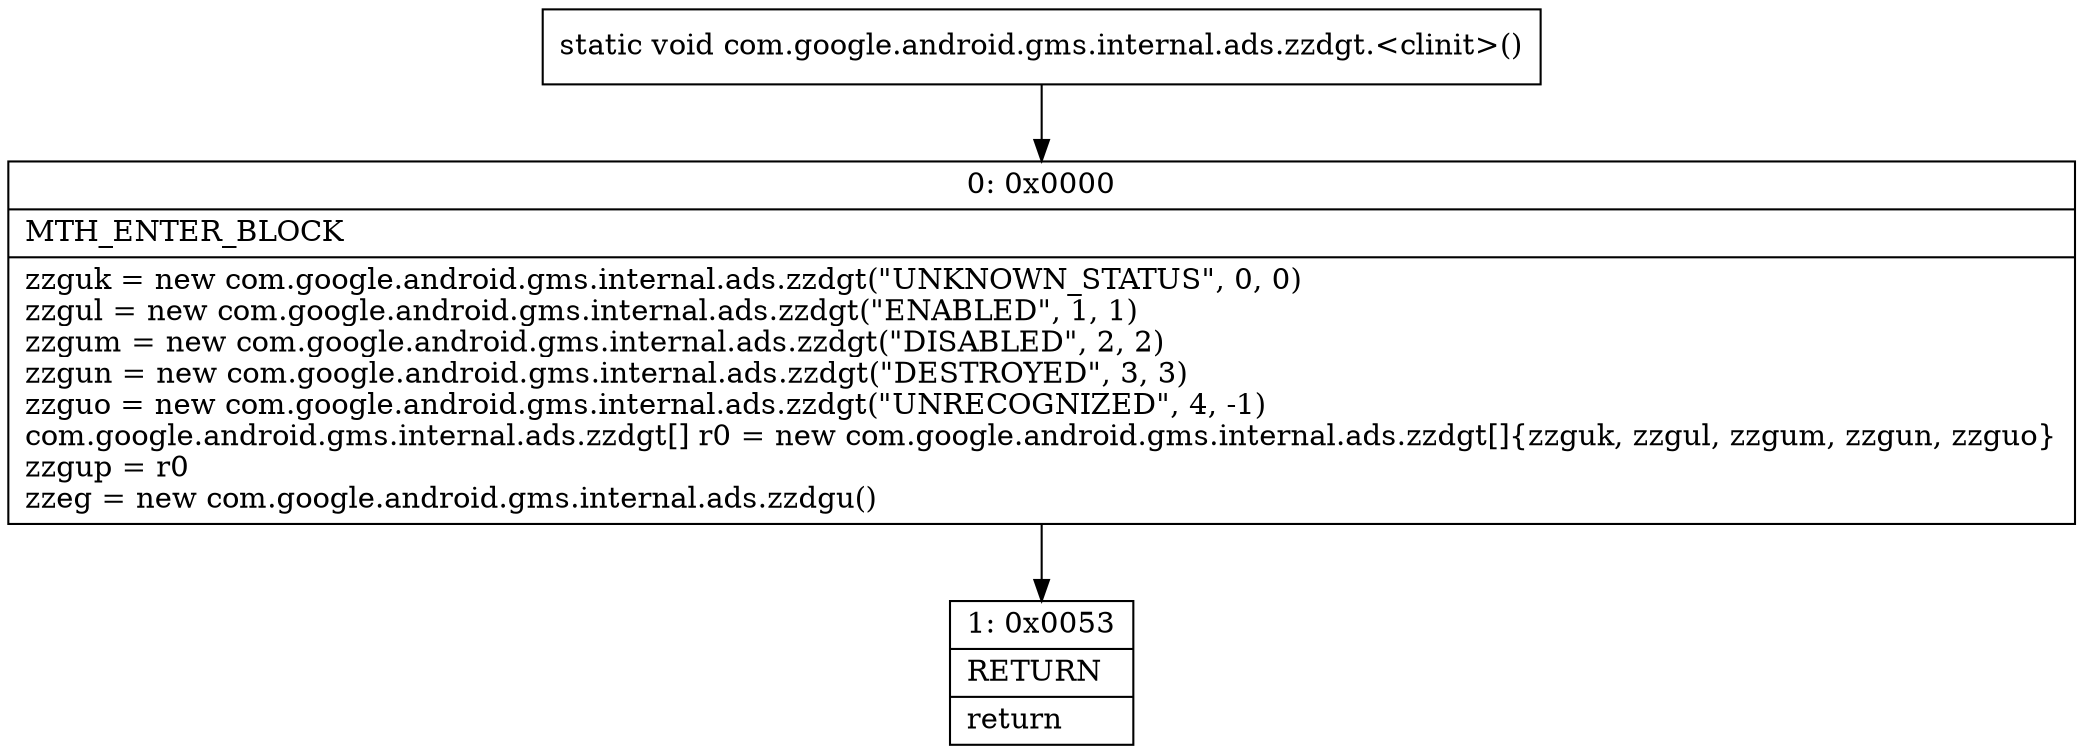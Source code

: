 digraph "CFG forcom.google.android.gms.internal.ads.zzdgt.\<clinit\>()V" {
Node_0 [shape=record,label="{0\:\ 0x0000|MTH_ENTER_BLOCK\l|zzguk = new com.google.android.gms.internal.ads.zzdgt(\"UNKNOWN_STATUS\", 0, 0)\lzzgul = new com.google.android.gms.internal.ads.zzdgt(\"ENABLED\", 1, 1)\lzzgum = new com.google.android.gms.internal.ads.zzdgt(\"DISABLED\", 2, 2)\lzzgun = new com.google.android.gms.internal.ads.zzdgt(\"DESTROYED\", 3, 3)\lzzguo = new com.google.android.gms.internal.ads.zzdgt(\"UNRECOGNIZED\", 4, \-1)\lcom.google.android.gms.internal.ads.zzdgt[] r0 = new com.google.android.gms.internal.ads.zzdgt[]\{zzguk, zzgul, zzgum, zzgun, zzguo\}\lzzgup = r0\lzzeg = new com.google.android.gms.internal.ads.zzdgu()\l}"];
Node_1 [shape=record,label="{1\:\ 0x0053|RETURN\l|return\l}"];
MethodNode[shape=record,label="{static void com.google.android.gms.internal.ads.zzdgt.\<clinit\>() }"];
MethodNode -> Node_0;
Node_0 -> Node_1;
}

